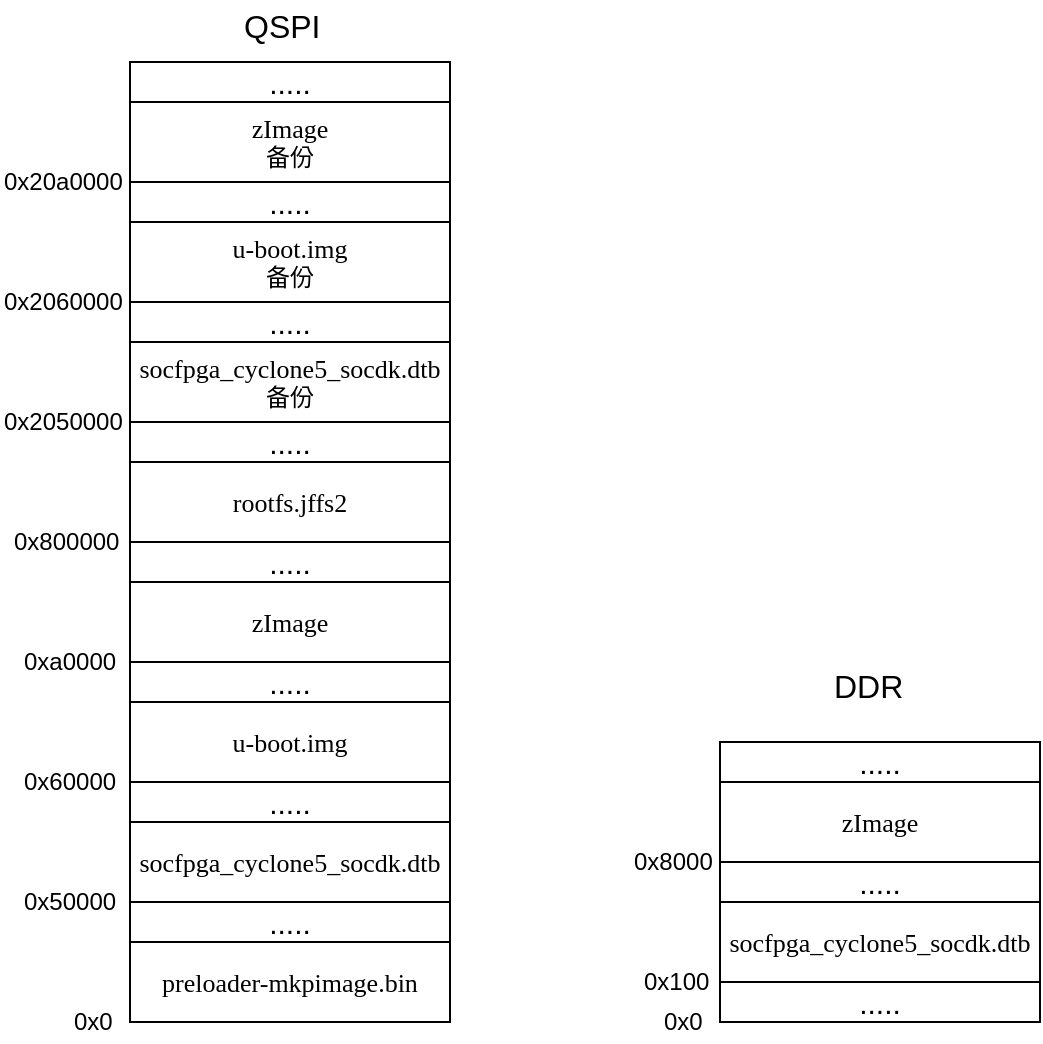 <mxfile version="12.2.2" type="device" pages="1"><diagram id="qX0a_wwZt1sCxMV1AAx3" name="Page-1"><mxGraphModel dx="-4069" dy="1829" grid="1" gridSize="10" guides="1" tooltips="1" connect="1" arrows="1" fold="1" page="1" pageScale="1" pageWidth="827" pageHeight="1169" math="0" shadow="0"><root><mxCell id="0"/><mxCell id="1" parent="0"/><mxCell id="XlC8iMiCQmPEIefswXh--4" value="&lt;font style=&quot;font-size: 16px&quot;&gt;QSPI&lt;/font&gt;" style="text;html=1;resizable=0;points=[];autosize=1;align=left;verticalAlign=top;spacingTop=-4;" vertex="1" parent="1"><mxGeometry x="5175" y="-10.5" width="50" height="20" as="geometry"/></mxCell><mxCell id="XlC8iMiCQmPEIefswXh--9" value="0x0" style="text;html=1;resizable=0;points=[];autosize=1;align=left;verticalAlign=top;spacingTop=-4;" vertex="1" parent="1"><mxGeometry x="5090" y="490" width="30" height="20" as="geometry"/></mxCell><mxCell id="XlC8iMiCQmPEIefswXh--14" value="&lt;span style=&quot;font-family: &amp;#34;calibri&amp;#34;&quot;&gt;&lt;font style=&quot;font-size: 13px&quot;&gt;preloader-mkpimage.bin&lt;/font&gt;&lt;/span&gt;" style="rounded=0;whiteSpace=wrap;html=1;" vertex="1" parent="1"><mxGeometry x="5120" y="460" width="160" height="40" as="geometry"/></mxCell><mxCell id="XlC8iMiCQmPEIefswXh--23" value="&lt;font style=&quot;font-size: 15px&quot;&gt;.....&lt;/font&gt;" style="rounded=0;whiteSpace=wrap;html=1;" vertex="1" parent="1"><mxGeometry x="5120" y="440" width="160" height="20" as="geometry"/></mxCell><mxCell id="XlC8iMiCQmPEIefswXh--28" value="&lt;span style=&quot;font-family: &amp;#34;calibri&amp;#34;&quot;&gt;&lt;font&gt;&lt;font style=&quot;font-size: 13px&quot;&gt;socfpga_cyclone5_socdk.dtb&lt;/font&gt;&lt;br&gt;&lt;/font&gt;&lt;/span&gt;" style="rounded=0;whiteSpace=wrap;html=1;" vertex="1" parent="1"><mxGeometry x="5120" y="400" width="160" height="40" as="geometry"/></mxCell><mxCell id="XlC8iMiCQmPEIefswXh--31" value="&lt;font style=&quot;font-size: 15px&quot;&gt;.....&lt;/font&gt;" style="rounded=0;whiteSpace=wrap;html=1;" vertex="1" parent="1"><mxGeometry x="5120" y="380" width="160" height="20" as="geometry"/></mxCell><mxCell id="XlC8iMiCQmPEIefswXh--32" value="0x50000" style="text;html=1;resizable=0;points=[];autosize=1;align=left;verticalAlign=top;spacingTop=-4;" vertex="1" parent="1"><mxGeometry x="5065" y="430" width="60" height="20" as="geometry"/></mxCell><mxCell id="XlC8iMiCQmPEIefswXh--34" value="&lt;p class=&quot;MsoNormal&quot;&gt;&lt;span style=&quot;font-family: &amp;#34;calibri&amp;#34;&quot;&gt;&lt;font style=&quot;font-size: 13px&quot;&gt;u-boot.img&lt;/font&gt;&lt;/span&gt;&lt;/p&gt;" style="rounded=0;whiteSpace=wrap;html=1;" vertex="1" parent="1"><mxGeometry x="5120" y="340" width="160" height="40" as="geometry"/></mxCell><mxCell id="XlC8iMiCQmPEIefswXh--36" value="&lt;font style=&quot;font-size: 15px&quot;&gt;.....&lt;/font&gt;" style="rounded=0;whiteSpace=wrap;html=1;" vertex="1" parent="1"><mxGeometry x="5120" y="320" width="160" height="20" as="geometry"/></mxCell><mxCell id="XlC8iMiCQmPEIefswXh--37" value="0x60000" style="text;html=1;resizable=0;points=[];autosize=1;align=left;verticalAlign=top;spacingTop=-4;" vertex="1" parent="1"><mxGeometry x="5065" y="370" width="60" height="20" as="geometry"/></mxCell><mxCell id="XlC8iMiCQmPEIefswXh--38" value="&lt;p class=&quot;MsoNormal&quot;&gt;&lt;span style=&quot;font-family: &amp;#34;calibri&amp;#34;&quot;&gt;&lt;font style=&quot;font-size: 13px&quot;&gt;zImage&lt;/font&gt;&lt;/span&gt;&lt;/p&gt;" style="rounded=0;whiteSpace=wrap;html=1;" vertex="1" parent="1"><mxGeometry x="5120" y="280" width="160" height="40" as="geometry"/></mxCell><mxCell id="XlC8iMiCQmPEIefswXh--39" value="0xa0000" style="text;html=1;resizable=0;points=[];autosize=1;align=left;verticalAlign=top;spacingTop=-4;" vertex="1" parent="1"><mxGeometry x="5065" y="310" width="60" height="20" as="geometry"/></mxCell><mxCell id="XlC8iMiCQmPEIefswXh--40" value="&lt;font style=&quot;font-size: 15px&quot;&gt;.....&lt;/font&gt;" style="rounded=0;whiteSpace=wrap;html=1;" vertex="1" parent="1"><mxGeometry x="5120" y="260" width="160" height="20" as="geometry"/></mxCell><mxCell id="XlC8iMiCQmPEIefswXh--41" value="&lt;p class=&quot;MsoNormal&quot;&gt;&lt;span style=&quot;font-family: &amp;#34;calibri&amp;#34;&quot;&gt;&lt;font style=&quot;font-size: 13px&quot;&gt;rootfs.jffs2&lt;/font&gt;&lt;/span&gt;&lt;/p&gt;" style="rounded=0;whiteSpace=wrap;html=1;" vertex="1" parent="1"><mxGeometry x="5120" y="220" width="160" height="40" as="geometry"/></mxCell><mxCell id="XlC8iMiCQmPEIefswXh--42" value="0x800000" style="text;html=1;resizable=0;points=[];autosize=1;align=left;verticalAlign=top;spacingTop=-4;" vertex="1" parent="1"><mxGeometry x="5060" y="250" width="70" height="20" as="geometry"/></mxCell><mxCell id="XlC8iMiCQmPEIefswXh--43" value="&lt;span style=&quot;font-family: &amp;#34;calibri&amp;#34;&quot;&gt;&lt;font&gt;&lt;font style=&quot;font-size: 13px&quot;&gt;socfpga_cyclone5_socdk.dtb&lt;br&gt;&lt;/font&gt;备份&lt;br&gt;&lt;/font&gt;&lt;/span&gt;" style="rounded=0;whiteSpace=wrap;html=1;" vertex="1" parent="1"><mxGeometry x="5120" y="160" width="160" height="40" as="geometry"/></mxCell><mxCell id="XlC8iMiCQmPEIefswXh--44" value="&lt;font style=&quot;font-size: 15px&quot;&gt;.....&lt;/font&gt;" style="rounded=0;whiteSpace=wrap;html=1;" vertex="1" parent="1"><mxGeometry x="5120" y="200" width="160" height="20" as="geometry"/></mxCell><mxCell id="XlC8iMiCQmPEIefswXh--45" value="&lt;font style=&quot;font-size: 15px&quot;&gt;.....&lt;/font&gt;" style="rounded=0;whiteSpace=wrap;html=1;" vertex="1" parent="1"><mxGeometry x="5120" y="140" width="160" height="20" as="geometry"/></mxCell><mxCell id="XlC8iMiCQmPEIefswXh--47" value="&lt;span style=&quot;font-family: &amp;#34;calibri&amp;#34;&quot;&gt;&lt;font&gt;&lt;font style=&quot;font-size: 13px&quot;&gt;u-boot.img&lt;br&gt;&lt;/font&gt;备份&lt;br&gt;&lt;/font&gt;&lt;/span&gt;" style="rounded=0;whiteSpace=wrap;html=1;" vertex="1" parent="1"><mxGeometry x="5120" y="100" width="160" height="40" as="geometry"/></mxCell><mxCell id="XlC8iMiCQmPEIefswXh--48" value="&lt;font style=&quot;font-size: 15px&quot;&gt;.....&lt;/font&gt;" style="rounded=0;whiteSpace=wrap;html=1;" vertex="1" parent="1"><mxGeometry x="5120" y="80" width="160" height="20" as="geometry"/></mxCell><mxCell id="XlC8iMiCQmPEIefswXh--49" value="&lt;span style=&quot;font-family: &amp;#34;calibri&amp;#34;&quot;&gt;&lt;font&gt;&lt;font style=&quot;font-size: 13px&quot;&gt;zImage&lt;br&gt;&lt;/font&gt;备份&lt;br&gt;&lt;/font&gt;&lt;/span&gt;" style="rounded=0;whiteSpace=wrap;html=1;" vertex="1" parent="1"><mxGeometry x="5120" y="40" width="160" height="40" as="geometry"/></mxCell><mxCell id="XlC8iMiCQmPEIefswXh--50" value="&lt;font style=&quot;font-size: 15px&quot;&gt;.....&lt;/font&gt;" style="rounded=0;whiteSpace=wrap;html=1;" vertex="1" parent="1"><mxGeometry x="5120" y="20" width="160" height="20" as="geometry"/></mxCell><mxCell id="XlC8iMiCQmPEIefswXh--51" value="0x2050000" style="text;html=1;resizable=0;points=[];autosize=1;align=left;verticalAlign=top;spacingTop=-4;" vertex="1" parent="1"><mxGeometry x="5055" y="190" width="70" height="20" as="geometry"/></mxCell><mxCell id="XlC8iMiCQmPEIefswXh--52" value="0x2060000" style="text;html=1;resizable=0;points=[];autosize=1;align=left;verticalAlign=top;spacingTop=-4;" vertex="1" parent="1"><mxGeometry x="5055" y="130" width="70" height="20" as="geometry"/></mxCell><mxCell id="XlC8iMiCQmPEIefswXh--53" value="0x20a0000" style="text;html=1;resizable=0;points=[];autosize=1;align=left;verticalAlign=top;spacingTop=-4;" vertex="1" parent="1"><mxGeometry x="5055" y="70" width="70" height="20" as="geometry"/></mxCell><mxCell id="XlC8iMiCQmPEIefswXh--54" value="&lt;font style=&quot;font-size: 16px&quot;&gt;DDR&lt;/font&gt;" style="text;html=1;resizable=0;points=[];autosize=1;align=left;verticalAlign=top;spacingTop=-4;" vertex="1" parent="1"><mxGeometry x="5470" y="320" width="50" height="20" as="geometry"/></mxCell><mxCell id="XlC8iMiCQmPEIefswXh--55" value="0x0" style="text;html=1;resizable=0;points=[];autosize=1;align=left;verticalAlign=top;spacingTop=-4;" vertex="1" parent="1"><mxGeometry x="5385" y="490" width="30" height="20" as="geometry"/></mxCell><mxCell id="XlC8iMiCQmPEIefswXh--57" value="&lt;font style=&quot;font-size: 15px&quot;&gt;.....&lt;/font&gt;" style="rounded=0;whiteSpace=wrap;html=1;" vertex="1" parent="1"><mxGeometry x="5415" y="480" width="160" height="20" as="geometry"/></mxCell><mxCell id="XlC8iMiCQmPEIefswXh--58" value="&lt;span style=&quot;font-family: &amp;#34;calibri&amp;#34;&quot;&gt;&lt;font&gt;&lt;font style=&quot;font-size: 13px&quot;&gt;socfpga_cyclone5_socdk.dtb&lt;/font&gt;&lt;br&gt;&lt;/font&gt;&lt;/span&gt;" style="rounded=0;whiteSpace=wrap;html=1;" vertex="1" parent="1"><mxGeometry x="5415" y="440" width="160" height="40" as="geometry"/></mxCell><mxCell id="XlC8iMiCQmPEIefswXh--59" value="&lt;font style=&quot;font-size: 15px&quot;&gt;.....&lt;/font&gt;" style="rounded=0;whiteSpace=wrap;html=1;" vertex="1" parent="1"><mxGeometry x="5415" y="420" width="160" height="20" as="geometry"/></mxCell><mxCell id="XlC8iMiCQmPEIefswXh--60" value="0x100" style="text;html=1;resizable=0;points=[];autosize=1;align=left;verticalAlign=top;spacingTop=-4;" vertex="1" parent="1"><mxGeometry x="5375" y="470" width="50" height="20" as="geometry"/></mxCell><mxCell id="XlC8iMiCQmPEIefswXh--62" value="&lt;font style=&quot;font-size: 15px&quot;&gt;.....&lt;/font&gt;" style="rounded=0;whiteSpace=wrap;html=1;" vertex="1" parent="1"><mxGeometry x="5415" y="360" width="160" height="20" as="geometry"/></mxCell><mxCell id="XlC8iMiCQmPEIefswXh--63" value="0x8000" style="text;html=1;resizable=0;points=[];autosize=1;align=left;verticalAlign=top;spacingTop=-4;" vertex="1" parent="1"><mxGeometry x="5370" y="410" width="50" height="20" as="geometry"/></mxCell><mxCell id="XlC8iMiCQmPEIefswXh--64" value="&lt;p class=&quot;MsoNormal&quot;&gt;&lt;span style=&quot;font-family: &amp;#34;calibri&amp;#34;&quot;&gt;&lt;font style=&quot;font-size: 13px&quot;&gt;zImage&lt;/font&gt;&lt;/span&gt;&lt;/p&gt;" style="rounded=0;whiteSpace=wrap;html=1;" vertex="1" parent="1"><mxGeometry x="5415" y="380" width="160" height="40" as="geometry"/></mxCell></root></mxGraphModel></diagram></mxfile>